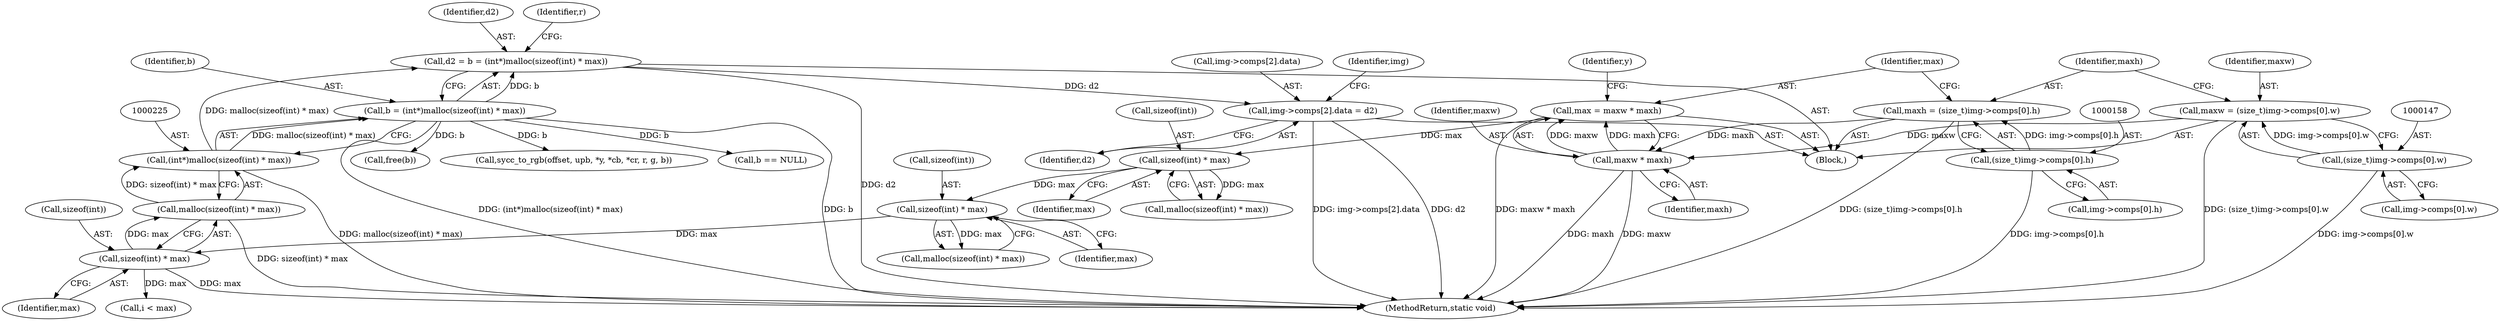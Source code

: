 digraph "0_openjpeg_15f081c89650dccee4aa4ae66f614c3fdb268767_2@array" {
"1000320" [label="(Call,img->comps[2].data = d2)"];
"1000220" [label="(Call,d2 = b = (int*)malloc(sizeof(int) * max))"];
"1000222" [label="(Call,b = (int*)malloc(sizeof(int) * max))"];
"1000224" [label="(Call,(int*)malloc(sizeof(int) * max))"];
"1000226" [label="(Call,malloc(sizeof(int) * max))"];
"1000227" [label="(Call,sizeof(int) * max)"];
"1000216" [label="(Call,sizeof(int) * max)"];
"1000205" [label="(Call,sizeof(int) * max)"];
"1000166" [label="(Call,max = maxw * maxh)"];
"1000168" [label="(Call,maxw * maxh)"];
"1000144" [label="(Call,maxw = (size_t)img->comps[0].w)"];
"1000146" [label="(Call,(size_t)img->comps[0].w)"];
"1000155" [label="(Call,maxh = (size_t)img->comps[0].h)"];
"1000157" [label="(Call,(size_t)img->comps[0].h)"];
"1000219" [label="(Identifier,max)"];
"1000146" [label="(Call,(size_t)img->comps[0].w)"];
"1000145" [label="(Identifier,maxw)"];
"1000172" [label="(Identifier,y)"];
"1000240" [label="(Call,b == NULL)"];
"1000224" [label="(Call,(int*)malloc(sizeof(int) * max))"];
"1000222" [label="(Call,b = (int*)malloc(sizeof(int) * max))"];
"1000340" [label="(Call,free(b))"];
"1000170" [label="(Identifier,maxh)"];
"1000221" [label="(Identifier,d2)"];
"1000234" [label="(Identifier,r)"];
"1000342" [label="(MethodReturn,static void)"];
"1000155" [label="(Call,maxh = (size_t)img->comps[0].h)"];
"1000320" [label="(Call,img->comps[2].data = d2)"];
"1000206" [label="(Call,sizeof(int))"];
"1000168" [label="(Call,maxw * maxh)"];
"1000248" [label="(Call,i < max)"];
"1000204" [label="(Call,malloc(sizeof(int) * max))"];
"1000144" [label="(Call,maxw = (size_t)img->comps[0].w)"];
"1000226" [label="(Call,malloc(sizeof(int) * max))"];
"1000166" [label="(Call,max = maxw * maxh)"];
"1000230" [label="(Identifier,max)"];
"1000331" [label="(Identifier,img)"];
"1000321" [label="(Call,img->comps[2].data)"];
"1000167" [label="(Identifier,max)"];
"1000148" [label="(Call,img->comps[0].w)"];
"1000159" [label="(Call,img->comps[0].h)"];
"1000227" [label="(Call,sizeof(int) * max)"];
"1000220" [label="(Call,d2 = b = (int*)malloc(sizeof(int) * max))"];
"1000223" [label="(Identifier,b)"];
"1000208" [label="(Identifier,max)"];
"1000157" [label="(Call,(size_t)img->comps[0].h)"];
"1000254" [label="(Call,sycc_to_rgb(offset, upb, *y, *cb, *cr, r, g, b))"];
"1000328" [label="(Identifier,d2)"];
"1000169" [label="(Identifier,maxw)"];
"1000156" [label="(Identifier,maxh)"];
"1000215" [label="(Call,malloc(sizeof(int) * max))"];
"1000216" [label="(Call,sizeof(int) * max)"];
"1000205" [label="(Call,sizeof(int) * max)"];
"1000103" [label="(Block,)"];
"1000217" [label="(Call,sizeof(int))"];
"1000228" [label="(Call,sizeof(int))"];
"1000320" -> "1000103"  [label="AST: "];
"1000320" -> "1000328"  [label="CFG: "];
"1000321" -> "1000320"  [label="AST: "];
"1000328" -> "1000320"  [label="AST: "];
"1000331" -> "1000320"  [label="CFG: "];
"1000320" -> "1000342"  [label="DDG: d2"];
"1000320" -> "1000342"  [label="DDG: img->comps[2].data"];
"1000220" -> "1000320"  [label="DDG: d2"];
"1000220" -> "1000103"  [label="AST: "];
"1000220" -> "1000222"  [label="CFG: "];
"1000221" -> "1000220"  [label="AST: "];
"1000222" -> "1000220"  [label="AST: "];
"1000234" -> "1000220"  [label="CFG: "];
"1000220" -> "1000342"  [label="DDG: d2"];
"1000222" -> "1000220"  [label="DDG: b"];
"1000224" -> "1000220"  [label="DDG: malloc(sizeof(int) * max)"];
"1000222" -> "1000224"  [label="CFG: "];
"1000223" -> "1000222"  [label="AST: "];
"1000224" -> "1000222"  [label="AST: "];
"1000222" -> "1000342"  [label="DDG: b"];
"1000222" -> "1000342"  [label="DDG: (int*)malloc(sizeof(int) * max)"];
"1000224" -> "1000222"  [label="DDG: malloc(sizeof(int) * max)"];
"1000222" -> "1000240"  [label="DDG: b"];
"1000222" -> "1000254"  [label="DDG: b"];
"1000222" -> "1000340"  [label="DDG: b"];
"1000224" -> "1000226"  [label="CFG: "];
"1000225" -> "1000224"  [label="AST: "];
"1000226" -> "1000224"  [label="AST: "];
"1000224" -> "1000342"  [label="DDG: malloc(sizeof(int) * max)"];
"1000226" -> "1000224"  [label="DDG: sizeof(int) * max"];
"1000226" -> "1000227"  [label="CFG: "];
"1000227" -> "1000226"  [label="AST: "];
"1000226" -> "1000342"  [label="DDG: sizeof(int) * max"];
"1000227" -> "1000226"  [label="DDG: max"];
"1000227" -> "1000230"  [label="CFG: "];
"1000228" -> "1000227"  [label="AST: "];
"1000230" -> "1000227"  [label="AST: "];
"1000227" -> "1000342"  [label="DDG: max"];
"1000216" -> "1000227"  [label="DDG: max"];
"1000227" -> "1000248"  [label="DDG: max"];
"1000216" -> "1000215"  [label="AST: "];
"1000216" -> "1000219"  [label="CFG: "];
"1000217" -> "1000216"  [label="AST: "];
"1000219" -> "1000216"  [label="AST: "];
"1000215" -> "1000216"  [label="CFG: "];
"1000216" -> "1000215"  [label="DDG: max"];
"1000205" -> "1000216"  [label="DDG: max"];
"1000205" -> "1000204"  [label="AST: "];
"1000205" -> "1000208"  [label="CFG: "];
"1000206" -> "1000205"  [label="AST: "];
"1000208" -> "1000205"  [label="AST: "];
"1000204" -> "1000205"  [label="CFG: "];
"1000205" -> "1000204"  [label="DDG: max"];
"1000166" -> "1000205"  [label="DDG: max"];
"1000166" -> "1000103"  [label="AST: "];
"1000166" -> "1000168"  [label="CFG: "];
"1000167" -> "1000166"  [label="AST: "];
"1000168" -> "1000166"  [label="AST: "];
"1000172" -> "1000166"  [label="CFG: "];
"1000166" -> "1000342"  [label="DDG: maxw * maxh"];
"1000168" -> "1000166"  [label="DDG: maxw"];
"1000168" -> "1000166"  [label="DDG: maxh"];
"1000168" -> "1000170"  [label="CFG: "];
"1000169" -> "1000168"  [label="AST: "];
"1000170" -> "1000168"  [label="AST: "];
"1000168" -> "1000342"  [label="DDG: maxw"];
"1000168" -> "1000342"  [label="DDG: maxh"];
"1000144" -> "1000168"  [label="DDG: maxw"];
"1000155" -> "1000168"  [label="DDG: maxh"];
"1000144" -> "1000103"  [label="AST: "];
"1000144" -> "1000146"  [label="CFG: "];
"1000145" -> "1000144"  [label="AST: "];
"1000146" -> "1000144"  [label="AST: "];
"1000156" -> "1000144"  [label="CFG: "];
"1000144" -> "1000342"  [label="DDG: (size_t)img->comps[0].w"];
"1000146" -> "1000144"  [label="DDG: img->comps[0].w"];
"1000146" -> "1000148"  [label="CFG: "];
"1000147" -> "1000146"  [label="AST: "];
"1000148" -> "1000146"  [label="AST: "];
"1000146" -> "1000342"  [label="DDG: img->comps[0].w"];
"1000155" -> "1000103"  [label="AST: "];
"1000155" -> "1000157"  [label="CFG: "];
"1000156" -> "1000155"  [label="AST: "];
"1000157" -> "1000155"  [label="AST: "];
"1000167" -> "1000155"  [label="CFG: "];
"1000155" -> "1000342"  [label="DDG: (size_t)img->comps[0].h"];
"1000157" -> "1000155"  [label="DDG: img->comps[0].h"];
"1000157" -> "1000159"  [label="CFG: "];
"1000158" -> "1000157"  [label="AST: "];
"1000159" -> "1000157"  [label="AST: "];
"1000157" -> "1000342"  [label="DDG: img->comps[0].h"];
}

